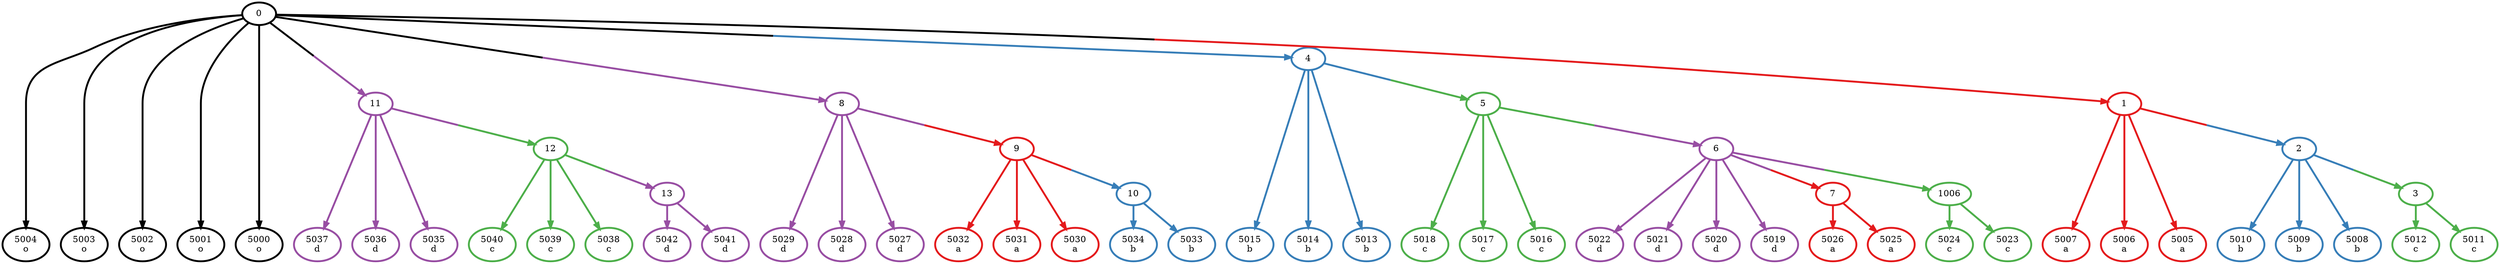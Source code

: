 digraph T {
	{
		rank=same
		57 [penwidth=3,colorscheme=set19,color=4,label="5042\nd"]
		56 [penwidth=3,colorscheme=set19,color=4,label="5041\nd"]
		55 [penwidth=3,colorscheme=set19,color=3,label="5040\nc"]
		54 [penwidth=3,colorscheme=set19,color=3,label="5039\nc"]
		53 [penwidth=3,colorscheme=set19,color=3,label="5038\nc"]
		51 [penwidth=3,colorscheme=set19,color=4,label="5037\nd"]
		50 [penwidth=3,colorscheme=set19,color=4,label="5036\nd"]
		49 [penwidth=3,colorscheme=set19,color=4,label="5035\nd"]
		47 [penwidth=3,colorscheme=set19,color=2,label="5034\nb"]
		46 [penwidth=3,colorscheme=set19,color=2,label="5033\nb"]
		45 [penwidth=3,colorscheme=set19,color=1,label="5032\na"]
		44 [penwidth=3,colorscheme=set19,color=1,label="5031\na"]
		43 [penwidth=3,colorscheme=set19,color=1,label="5030\na"]
		41 [penwidth=3,colorscheme=set19,color=4,label="5029\nd"]
		40 [penwidth=3,colorscheme=set19,color=4,label="5028\nd"]
		39 [penwidth=3,colorscheme=set19,color=4,label="5027\nd"]
		37 [penwidth=3,colorscheme=set19,color=1,label="5026\na"]
		36 [penwidth=3,colorscheme=set19,color=1,label="5025\na"]
		35 [penwidth=3,colorscheme=set19,color=3,label="5024\nc"]
		34 [penwidth=3,colorscheme=set19,color=3,label="5023\nc"]
		33 [penwidth=3,colorscheme=set19,color=4,label="5022\nd"]
		32 [penwidth=3,colorscheme=set19,color=4,label="5021\nd"]
		31 [penwidth=3,colorscheme=set19,color=4,label="5020\nd"]
		30 [penwidth=3,colorscheme=set19,color=4,label="5019\nd"]
		27 [penwidth=3,colorscheme=set19,color=3,label="5018\nc"]
		26 [penwidth=3,colorscheme=set19,color=3,label="5017\nc"]
		25 [penwidth=3,colorscheme=set19,color=3,label="5016\nc"]
		23 [penwidth=3,colorscheme=set19,color=2,label="5015\nb"]
		22 [penwidth=3,colorscheme=set19,color=2,label="5014\nb"]
		21 [penwidth=3,colorscheme=set19,color=2,label="5013\nb"]
		19 [penwidth=3,colorscheme=set19,color=3,label="5012\nc"]
		18 [penwidth=3,colorscheme=set19,color=3,label="5011\nc"]
		17 [penwidth=3,colorscheme=set19,color=2,label="5010\nb"]
		16 [penwidth=3,colorscheme=set19,color=2,label="5009\nb"]
		15 [penwidth=3,colorscheme=set19,color=2,label="5008\nb"]
		13 [penwidth=3,colorscheme=set19,color=1,label="5007\na"]
		12 [penwidth=3,colorscheme=set19,color=1,label="5006\na"]
		11 [penwidth=3,colorscheme=set19,color=1,label="5005\na"]
		9 [penwidth=3,colorscheme=set19,color=-579070576,label="5004\no"]
		8 [penwidth=3,colorscheme=set19,color=-579070576,label="5003\no"]
		7 [penwidth=3,colorscheme=set19,color=-579070576,label="5002\no"]
		6 [penwidth=3,colorscheme=set19,color=-579070576,label="5001\no"]
		5 [penwidth=3,colorscheme=set19,color=-579070576,label="5000\no"]
	}
	52 [penwidth=3,colorscheme=set19,color=4,label="13"]
	48 [penwidth=3,colorscheme=set19,color=3,label="12"]
	42 [penwidth=3,colorscheme=set19,color=2,label="10"]
	38 [penwidth=3,colorscheme=set19,color=1,label="9"]
	29 [penwidth=3,colorscheme=set19,color=1,label="7"]
	28 [penwidth=3,colorscheme=set19,color=3,label="1006"]
	24 [penwidth=3,colorscheme=set19,color=4,label="6"]
	20 [penwidth=3,colorscheme=set19,color=3,label="5"]
	14 [penwidth=3,colorscheme=set19,color=3,label="3"]
	10 [penwidth=3,colorscheme=set19,color=2,label="2"]
	4 [penwidth=3,colorscheme=set19,color=4,label="11"]
	3 [penwidth=3,colorscheme=set19,color=4,label="8"]
	2 [penwidth=3,colorscheme=set19,color=2,label="4"]
	1 [penwidth=3,colorscheme=set19,color=1,label="1"]
	0 [penwidth=3,colorscheme=set19,color=-579070576,label="0"]
	52 -> 57 [penwidth=3,colorscheme=set19,color=4]
	52 -> 56 [penwidth=3,colorscheme=set19,color=4]
	48 -> 55 [penwidth=3,colorscheme=set19,color=3]
	48 -> 54 [penwidth=3,colorscheme=set19,color=3]
	48 -> 53 [penwidth=3,colorscheme=set19,color=3]
	48 -> 52 [penwidth=3,colorscheme=set19,color="3;0.5:4"]
	42 -> 47 [penwidth=3,colorscheme=set19,color=2]
	42 -> 46 [penwidth=3,colorscheme=set19,color=2]
	38 -> 45 [penwidth=3,colorscheme=set19,color=1]
	38 -> 44 [penwidth=3,colorscheme=set19,color=1]
	38 -> 43 [penwidth=3,colorscheme=set19,color=1]
	38 -> 42 [penwidth=3,colorscheme=set19,color="1;0.5:2"]
	29 -> 37 [penwidth=3,colorscheme=set19,color=1]
	29 -> 36 [penwidth=3,colorscheme=set19,color=1]
	28 -> 35 [penwidth=3,colorscheme=set19,color=3]
	28 -> 34 [penwidth=3,colorscheme=set19,color=3]
	24 -> 33 [penwidth=3,colorscheme=set19,color=4]
	24 -> 32 [penwidth=3,colorscheme=set19,color=4]
	24 -> 31 [penwidth=3,colorscheme=set19,color=4]
	24 -> 30 [penwidth=3,colorscheme=set19,color=4]
	24 -> 29 [penwidth=3,colorscheme=set19,color="4;0.5:1"]
	24 -> 28 [penwidth=3,colorscheme=set19,color="4;0.5:3"]
	20 -> 27 [penwidth=3,colorscheme=set19,color=3]
	20 -> 26 [penwidth=3,colorscheme=set19,color=3]
	20 -> 25 [penwidth=3,colorscheme=set19,color=3]
	20 -> 24 [penwidth=3,colorscheme=set19,color="3;0.5:4"]
	14 -> 19 [penwidth=3,colorscheme=set19,color=3]
	14 -> 18 [penwidth=3,colorscheme=set19,color=3]
	10 -> 17 [penwidth=3,colorscheme=set19,color=2]
	10 -> 16 [penwidth=3,colorscheme=set19,color=2]
	10 -> 15 [penwidth=3,colorscheme=set19,color=2]
	10 -> 14 [penwidth=3,colorscheme=set19,color="2;0.5:3"]
	4 -> 51 [penwidth=3,colorscheme=set19,color=4]
	4 -> 50 [penwidth=3,colorscheme=set19,color=4]
	4 -> 49 [penwidth=3,colorscheme=set19,color=4]
	4 -> 48 [penwidth=3,colorscheme=set19,color="4;0.5:3"]
	3 -> 41 [penwidth=3,colorscheme=set19,color=4]
	3 -> 40 [penwidth=3,colorscheme=set19,color=4]
	3 -> 39 [penwidth=3,colorscheme=set19,color=4]
	3 -> 38 [penwidth=3,colorscheme=set19,color="4;0.5:1"]
	2 -> 23 [penwidth=3,colorscheme=set19,color=2]
	2 -> 22 [penwidth=3,colorscheme=set19,color=2]
	2 -> 21 [penwidth=3,colorscheme=set19,color=2]
	2 -> 20 [penwidth=3,colorscheme=set19,color="2;0.5:3"]
	1 -> 13 [penwidth=3,colorscheme=set19,color=1]
	1 -> 12 [penwidth=3,colorscheme=set19,color=1]
	1 -> 11 [penwidth=3,colorscheme=set19,color=1]
	1 -> 10 [penwidth=3,colorscheme=set19,color="1;0.5:2"]
	0 -> 9 [penwidth=3,colorscheme=set19,color=-579070576]
	0 -> 8 [penwidth=3,colorscheme=set19,color=-579070576]
	0 -> 7 [penwidth=3,colorscheme=set19,color=-579070576]
	0 -> 6 [penwidth=3,colorscheme=set19,color=-579070576]
	0 -> 5 [penwidth=3,colorscheme=set19,color=-579070576]
	0 -> 4 [penwidth=3,colorscheme=set19,color="-579070576;0.5:4"]
	0 -> 3 [penwidth=3,colorscheme=set19,color="-579070576;0.5:4"]
	0 -> 2 [penwidth=3,colorscheme=set19,color="-579070576;0.5:2"]
	0 -> 1 [penwidth=3,colorscheme=set19,color="-579070576;0.5:1"]
}

